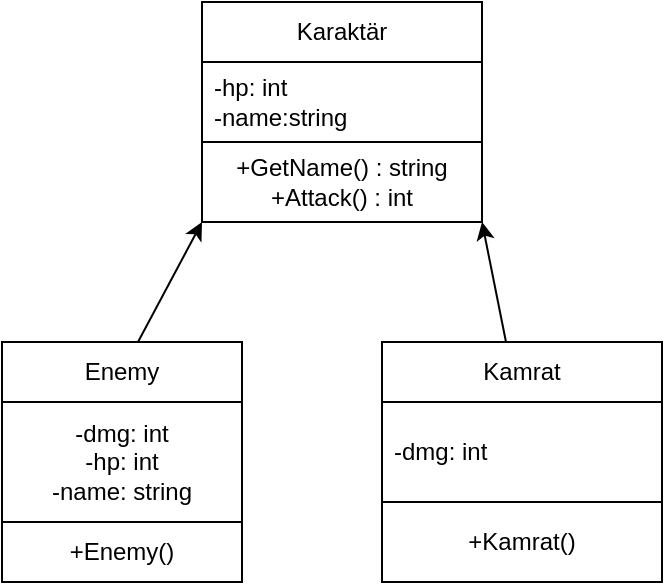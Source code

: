 <mxfile>
    <diagram id="YtgFq4T9A1Ez1Q0P4TD9" name="Page-1">
        <mxGraphModel dx="760" dy="417" grid="1" gridSize="10" guides="1" tooltips="1" connect="1" arrows="1" fold="1" page="1" pageScale="1" pageWidth="850" pageHeight="1100" math="0" shadow="0">
            <root>
                <mxCell id="0"/>
                <mxCell id="1" parent="0"/>
                <mxCell id="2" value="Karaktär" style="swimlane;fontStyle=0;childLayout=stackLayout;horizontal=1;startSize=30;horizontalStack=0;resizeParent=1;resizeParentMax=0;resizeLast=0;collapsible=1;marginBottom=0;whiteSpace=wrap;html=1;" parent="1" vertex="1">
                    <mxGeometry x="220" y="110" width="140" height="70" as="geometry"/>
                </mxCell>
                <mxCell id="4" value="-hp: int&lt;div&gt;-name:string&lt;/div&gt;" style="text;strokeColor=none;fillColor=none;align=left;verticalAlign=middle;spacingLeft=4;spacingRight=4;overflow=hidden;points=[[0,0.5],[1,0.5]];portConstraint=eastwest;rotatable=0;whiteSpace=wrap;html=1;" parent="2" vertex="1">
                    <mxGeometry y="30" width="140" height="40" as="geometry"/>
                </mxCell>
                <mxCell id="6" value="&lt;span style=&quot;color: rgb(0, 0, 0);&quot;&gt;+GetName() : string&lt;/span&gt;&lt;div&gt;+Attack() : int&lt;/div&gt;" style="rounded=0;whiteSpace=wrap;html=1;" parent="1" vertex="1">
                    <mxGeometry x="220" y="180" width="140" height="40" as="geometry"/>
                </mxCell>
                <mxCell id="11" style="edgeStyle=none;html=1;entryX=1;entryY=1;entryDx=0;entryDy=0;" edge="1" parent="1" source="7" target="6">
                    <mxGeometry relative="1" as="geometry">
                        <mxPoint x="340" y="230" as="targetPoint"/>
                    </mxGeometry>
                </mxCell>
                <mxCell id="7" value="Kamrat" style="swimlane;fontStyle=0;childLayout=stackLayout;horizontal=1;startSize=30;horizontalStack=0;resizeParent=1;resizeParentMax=0;resizeLast=0;collapsible=1;marginBottom=0;whiteSpace=wrap;html=1;" vertex="1" parent="1">
                    <mxGeometry x="310" y="280" width="140" height="80" as="geometry"/>
                </mxCell>
                <mxCell id="8" value="&lt;div&gt;-dmg: int&lt;/div&gt;" style="text;strokeColor=none;fillColor=none;align=left;verticalAlign=middle;spacingLeft=4;spacingRight=4;overflow=hidden;points=[[0,0.5],[1,0.5]];portConstraint=eastwest;rotatable=0;whiteSpace=wrap;html=1;" vertex="1" parent="7">
                    <mxGeometry y="30" width="140" height="50" as="geometry"/>
                </mxCell>
                <mxCell id="13" value="+Kamrat()" style="rounded=0;whiteSpace=wrap;html=1;" vertex="1" parent="1">
                    <mxGeometry x="310" y="360" width="140" height="40" as="geometry"/>
                </mxCell>
                <mxCell id="14" value="-dmg: int&lt;div&gt;-hp: int&lt;/div&gt;&lt;div&gt;-name: string&lt;/div&gt;" style="rounded=0;whiteSpace=wrap;html=1;" vertex="1" parent="1">
                    <mxGeometry x="120" y="310" width="120" height="60" as="geometry"/>
                </mxCell>
                <mxCell id="15" value="+Enemy()" style="rounded=0;whiteSpace=wrap;html=1;" vertex="1" parent="1">
                    <mxGeometry x="120" y="370" width="120" height="30" as="geometry"/>
                </mxCell>
                <mxCell id="17" style="edgeStyle=none;html=1;entryX=0;entryY=1;entryDx=0;entryDy=0;" edge="1" parent="1" source="16" target="6">
                    <mxGeometry relative="1" as="geometry"/>
                </mxCell>
                <mxCell id="16" value="Enemy" style="rounded=0;whiteSpace=wrap;html=1;" vertex="1" parent="1">
                    <mxGeometry x="120" y="280" width="120" height="30" as="geometry"/>
                </mxCell>
            </root>
        </mxGraphModel>
    </diagram>
</mxfile>